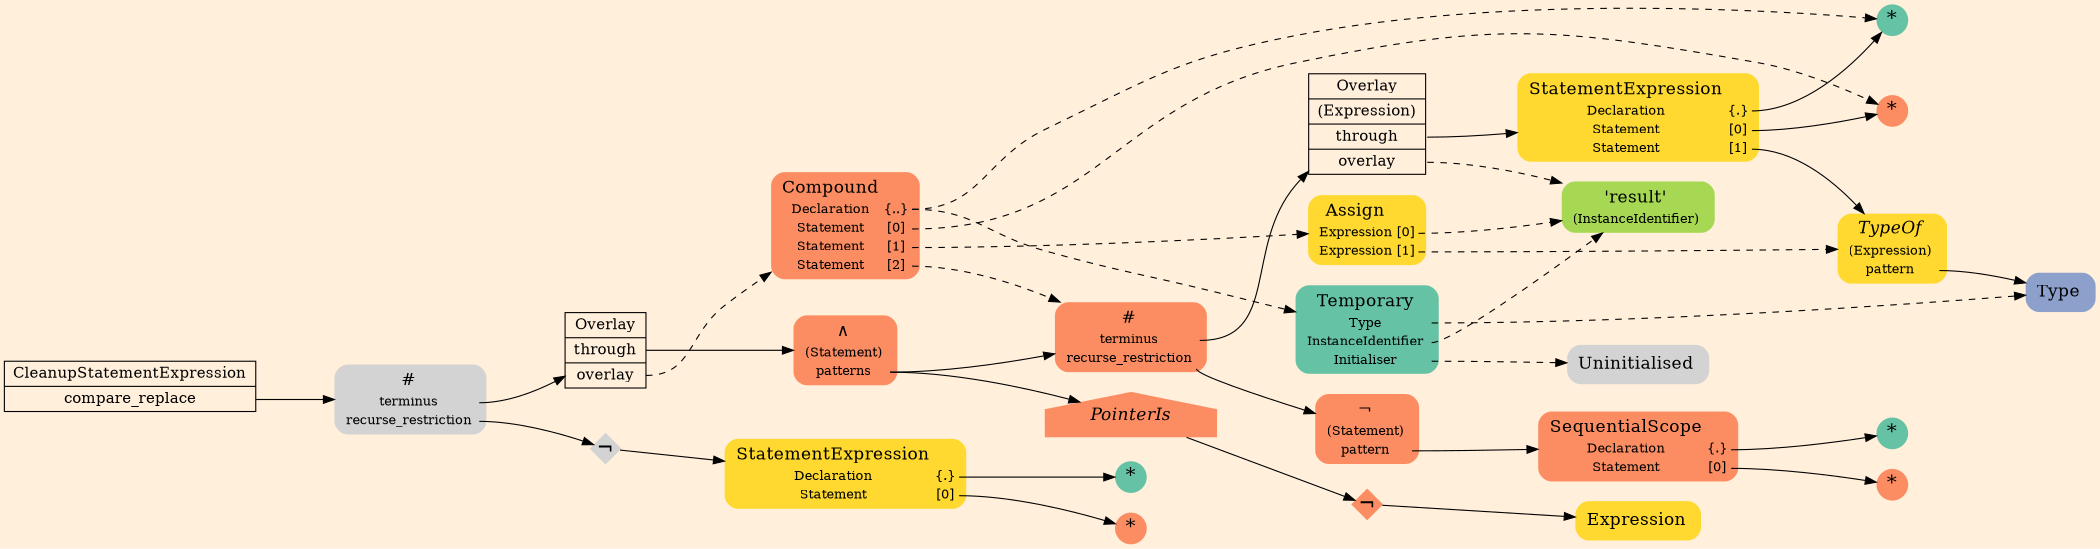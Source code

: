 digraph Inferno {
graph [
rankdir = "LR"
ranksep = 1.0
size = "14,20"
bgcolor = antiquewhite1
color = black
fontcolor = black
];
node [
];
"CR#P47-0" [
shape = "record"
fillcolor = antiquewhite1
label = "<fixed> CleanupStatementExpression | <port0> compare_replace"
style = "filled"
fontsize = "14"
color = black
fontcolor = black
];
"#B-5-0" [
shape = "plaintext"
label = <<TABLE BORDER="0" CELLBORDER="0" CELLSPACING="0">
 <TR>
  <TD><FONT POINT-SIZE="16.0">#</FONT></TD>
  <TD></TD>
 </TR>
 <TR>
  <TD>terminus</TD>
  <TD PORT="port0"></TD>
 </TR>
 <TR>
  <TD>recurse_restriction</TD>
  <TD PORT="port1"></TD>
 </TR>
</TABLE>>
style = "rounded,filled"
fontsize = "12"
];
"#B-3-6" [
shape = "record"
fillcolor = antiquewhite1
label = "<fixed> Overlay | <port0> through | <port1> overlay"
style = "filled"
fontsize = "14"
color = black
fontcolor = black
];
"#B-2-825" [
shape = "plaintext"
fillcolor = "/set28/2"
label = <<TABLE BORDER="0" CELLBORDER="0" CELLSPACING="0">
 <TR>
  <TD><FONT POINT-SIZE="16.0">∧</FONT></TD>
  <TD></TD>
 </TR>
 <TR>
  <TD>(Statement)</TD>
  <TD PORT="port0"></TD>
 </TR>
 <TR>
  <TD>patterns</TD>
  <TD PORT="port1"></TD>
 </TR>
</TABLE>>
style = "rounded,filled"
fontsize = "12"
];
"#B-2-829" [
shape = "plaintext"
fillcolor = "/set28/2"
label = <<TABLE BORDER="0" CELLBORDER="0" CELLSPACING="0">
 <TR>
  <TD><FONT POINT-SIZE="16.0">#</FONT></TD>
  <TD></TD>
 </TR>
 <TR>
  <TD>terminus</TD>
  <TD PORT="port0"></TD>
 </TR>
 <TR>
  <TD>recurse_restriction</TD>
  <TD PORT="port1"></TD>
 </TR>
</TABLE>>
style = "rounded,filled"
fontsize = "12"
];
"#B-2-844" [
shape = "record"
fillcolor = antiquewhite1
label = "<fixed> Overlay | <port0> (Expression) | <port1> through | <port2> overlay"
style = "filled"
fontsize = "14"
color = black
fontcolor = black
];
"#B-2-834" [
shape = "plaintext"
fillcolor = "/set28/6"
label = <<TABLE BORDER="0" CELLBORDER="0" CELLSPACING="0">
 <TR>
  <TD><FONT POINT-SIZE="16.0">StatementExpression</FONT></TD>
  <TD></TD>
 </TR>
 <TR>
  <TD>Declaration</TD>
  <TD PORT="port0">{.}</TD>
 </TR>
 <TR>
  <TD>Statement</TD>
  <TD PORT="port1">[0]</TD>
 </TR>
 <TR>
  <TD>Statement</TD>
  <TD PORT="port2">[1]</TD>
 </TR>
</TABLE>>
style = "rounded,filled"
fontsize = "12"
];
"#B-2-839" [
shape = "circle"
fillcolor = "/set28/1"
label = <*>
style = "filled"
fontsize = "18"
penwidth = 0.0
fixedsize = true
width = 0.4
height = 0.4
];
"#B-2-838" [
shape = "circle"
fillcolor = "/set28/2"
label = <*>
style = "filled"
fontsize = "18"
penwidth = 0.0
fixedsize = true
width = 0.4
height = 0.4
];
"#B-2-841" [
shape = "plaintext"
fillcolor = "/set28/6"
label = <<TABLE BORDER="0" CELLBORDER="0" CELLSPACING="0">
 <TR>
  <TD><FONT POINT-SIZE="16.0"><I>TypeOf</I></FONT></TD>
  <TD></TD>
 </TR>
 <TR>
  <TD>(Expression)</TD>
  <TD PORT="port0"></TD>
 </TR>
 <TR>
  <TD>pattern</TD>
  <TD PORT="port1"></TD>
 </TR>
</TABLE>>
style = "rounded,filled"
fontsize = "12"
];
"#B-2-845" [
shape = "plaintext"
fillcolor = "/set28/3"
label = <<TABLE BORDER="0" CELLBORDER="0" CELLSPACING="0">
 <TR>
  <TD><FONT POINT-SIZE="16.0">Type</FONT></TD>
  <TD></TD>
 </TR>
</TABLE>>
style = "rounded,filled"
fontsize = "12"
];
"#B-2-842" [
shape = "plaintext"
fillcolor = "/set28/5"
label = <<TABLE BORDER="0" CELLBORDER="0" CELLSPACING="0">
 <TR>
  <TD><FONT POINT-SIZE="16.0">'result'</FONT></TD>
  <TD></TD>
 </TR>
 <TR>
  <TD>(InstanceIdentifier)</TD>
  <TD PORT="port0"></TD>
 </TR>
</TABLE>>
style = "rounded,filled"
fontsize = "12"
];
"#B-2-830" [
shape = "plaintext"
fillcolor = "/set28/2"
label = <<TABLE BORDER="0" CELLBORDER="0" CELLSPACING="0">
 <TR>
  <TD><FONT POINT-SIZE="16.0">¬</FONT></TD>
  <TD></TD>
 </TR>
 <TR>
  <TD>(Statement)</TD>
  <TD PORT="port0"></TD>
 </TR>
 <TR>
  <TD>pattern</TD>
  <TD PORT="port1"></TD>
 </TR>
</TABLE>>
style = "rounded,filled"
fontsize = "12"
];
"#B-2-831" [
shape = "plaintext"
fillcolor = "/set28/2"
label = <<TABLE BORDER="0" CELLBORDER="0" CELLSPACING="0">
 <TR>
  <TD><FONT POINT-SIZE="16.0">SequentialScope</FONT></TD>
  <TD></TD>
 </TR>
 <TR>
  <TD>Declaration</TD>
  <TD PORT="port0">{.}</TD>
 </TR>
 <TR>
  <TD>Statement</TD>
  <TD PORT="port1">[0]</TD>
 </TR>
</TABLE>>
style = "rounded,filled"
fontsize = "12"
];
"#B-2-832" [
shape = "circle"
fillcolor = "/set28/1"
label = <*>
style = "filled"
fontsize = "18"
penwidth = 0.0
fixedsize = true
width = 0.4
height = 0.4
];
"#B-2-833" [
shape = "circle"
fillcolor = "/set28/2"
label = <*>
style = "filled"
fontsize = "18"
penwidth = 0.0
fixedsize = true
width = 0.4
height = 0.4
];
"#B-2-826" [
shape = "house"
fillcolor = "/set28/2"
label = <<I>PointerIs</I>>
style = "filled"
fontsize = "16"
penwidth = 0.0
];
"#B-2-827" [
shape = "diamond"
fillcolor = "/set28/2"
label = <¬>
style = "filled"
fontsize = "18"
penwidth = 0.0
fixedsize = true
width = 0.4
height = 0.4
];
"#B-2-828" [
shape = "plaintext"
fillcolor = "/set28/6"
label = <<TABLE BORDER="0" CELLBORDER="0" CELLSPACING="0">
 <TR>
  <TD><FONT POINT-SIZE="16.0">Expression</FONT></TD>
  <TD></TD>
 </TR>
</TABLE>>
style = "rounded,filled"
fontsize = "12"
];
"#B-2-835" [
shape = "plaintext"
fillcolor = "/set28/2"
label = <<TABLE BORDER="0" CELLBORDER="0" CELLSPACING="0">
 <TR>
  <TD><FONT POINT-SIZE="16.0">Compound</FONT></TD>
  <TD></TD>
 </TR>
 <TR>
  <TD>Declaration</TD>
  <TD PORT="port0">{..}</TD>
 </TR>
 <TR>
  <TD>Statement</TD>
  <TD PORT="port1">[0]</TD>
 </TR>
 <TR>
  <TD>Statement</TD>
  <TD PORT="port2">[1]</TD>
 </TR>
 <TR>
  <TD>Statement</TD>
  <TD PORT="port3">[2]</TD>
 </TR>
</TABLE>>
style = "rounded,filled"
fontsize = "12"
];
"#B-2-840" [
shape = "plaintext"
fillcolor = "/set28/1"
label = <<TABLE BORDER="0" CELLBORDER="0" CELLSPACING="0">
 <TR>
  <TD><FONT POINT-SIZE="16.0">Temporary</FONT></TD>
  <TD></TD>
 </TR>
 <TR>
  <TD>Type</TD>
  <TD PORT="port0"></TD>
 </TR>
 <TR>
  <TD>InstanceIdentifier</TD>
  <TD PORT="port1"></TD>
 </TR>
 <TR>
  <TD>Initialiser</TD>
  <TD PORT="port2"></TD>
 </TR>
</TABLE>>
style = "rounded,filled"
fontsize = "12"
];
"#B-2-848" [
shape = "plaintext"
label = <<TABLE BORDER="0" CELLBORDER="0" CELLSPACING="0">
 <TR>
  <TD><FONT POINT-SIZE="16.0">Uninitialised</FONT></TD>
  <TD></TD>
 </TR>
</TABLE>>
style = "rounded,filled"
fontsize = "12"
];
"#B-2-843" [
shape = "plaintext"
fillcolor = "/set28/6"
label = <<TABLE BORDER="0" CELLBORDER="0" CELLSPACING="0">
 <TR>
  <TD><FONT POINT-SIZE="16.0">Assign</FONT></TD>
  <TD></TD>
 </TR>
 <TR>
  <TD>Expression</TD>
  <TD PORT="port0">[0]</TD>
 </TR>
 <TR>
  <TD>Expression</TD>
  <TD PORT="port1">[1]</TD>
 </TR>
</TABLE>>
style = "rounded,filled"
fontsize = "12"
];
"#B-2-823" [
shape = "diamond"
label = <¬>
style = "filled"
fontsize = "18"
penwidth = 0.0
fixedsize = true
width = 0.4
height = 0.4
];
"#B-2-824" [
shape = "plaintext"
fillcolor = "/set28/6"
label = <<TABLE BORDER="0" CELLBORDER="0" CELLSPACING="0">
 <TR>
  <TD><FONT POINT-SIZE="16.0">StatementExpression</FONT></TD>
  <TD></TD>
 </TR>
 <TR>
  <TD>Declaration</TD>
  <TD PORT="port0">{.}</TD>
 </TR>
 <TR>
  <TD>Statement</TD>
  <TD PORT="port1">[0]</TD>
 </TR>
</TABLE>>
style = "rounded,filled"
fontsize = "12"
];
"#B-2-846" [
shape = "circle"
fillcolor = "/set28/1"
label = <*>
style = "filled"
fontsize = "18"
penwidth = 0.0
fixedsize = true
width = 0.4
height = 0.4
];
"#B-2-847" [
shape = "circle"
fillcolor = "/set28/2"
label = <*>
style = "filled"
fontsize = "18"
penwidth = 0.0
fixedsize = true
width = 0.4
height = 0.4
];
"CR#P47-0":port0 -> "#B-5-0" [style="solid"
color = black
fontcolor = black
];
"#B-5-0":port0 -> "#B-3-6" [style="solid"
color = black
fontcolor = black
];
"#B-5-0":port1 -> "#B-2-823" [style="solid"
color = black
fontcolor = black
];
"#B-3-6":port0 -> "#B-2-825" [style="solid"
color = black
fontcolor = black
];
"#B-3-6":port1 -> "#B-2-835" [style="dashed"
color = black
fontcolor = black
];
"#B-2-825":port1 -> "#B-2-829" [style="solid"
color = black
fontcolor = black
];
"#B-2-825":port1 -> "#B-2-826" [style="solid"
color = black
fontcolor = black
];
"#B-2-829":port0 -> "#B-2-844" [style="solid"
color = black
fontcolor = black
];
"#B-2-829":port1 -> "#B-2-830" [style="solid"
color = black
fontcolor = black
];
"#B-2-844":port1 -> "#B-2-834" [style="solid"
color = black
fontcolor = black
];
"#B-2-844":port2 -> "#B-2-842" [style="dashed"
color = black
fontcolor = black
];
"#B-2-834":port0 -> "#B-2-839" [style="solid"
color = black
fontcolor = black
];
"#B-2-834":port1 -> "#B-2-838" [style="solid"
color = black
fontcolor = black
];
"#B-2-834":port2 -> "#B-2-841" [style="solid"
color = black
fontcolor = black
];
"#B-2-841":port1 -> "#B-2-845" [style="solid"
color = black
fontcolor = black
];
"#B-2-830":port1 -> "#B-2-831" [style="solid"
color = black
fontcolor = black
];
"#B-2-831":port0 -> "#B-2-832" [style="solid"
color = black
fontcolor = black
];
"#B-2-831":port1 -> "#B-2-833" [style="solid"
color = black
fontcolor = black
];
"#B-2-826" -> "#B-2-827" [style="solid"
color = black
fontcolor = black
];
"#B-2-827" -> "#B-2-828" [style="solid"
color = black
fontcolor = black
];
"#B-2-835":port0 -> "#B-2-839" [style="dashed"
color = black
fontcolor = black
];
"#B-2-835":port0 -> "#B-2-840" [style="dashed"
color = black
fontcolor = black
];
"#B-2-835":port1 -> "#B-2-838" [style="dashed"
color = black
fontcolor = black
];
"#B-2-835":port2 -> "#B-2-843" [style="dashed"
color = black
fontcolor = black
];
"#B-2-835":port3 -> "#B-2-829" [style="dashed"
color = black
fontcolor = black
];
"#B-2-840":port0 -> "#B-2-845" [style="dashed"
color = black
fontcolor = black
];
"#B-2-840":port1 -> "#B-2-842" [style="dashed"
color = black
fontcolor = black
];
"#B-2-840":port2 -> "#B-2-848" [style="dashed"
color = black
fontcolor = black
];
"#B-2-843":port0 -> "#B-2-842" [style="dashed"
color = black
fontcolor = black
];
"#B-2-843":port1 -> "#B-2-841" [style="dashed"
color = black
fontcolor = black
];
"#B-2-823" -> "#B-2-824" [style="solid"
color = black
fontcolor = black
];
"#B-2-824":port0 -> "#B-2-846" [style="solid"
color = black
fontcolor = black
];
"#B-2-824":port1 -> "#B-2-847" [style="solid"
color = black
fontcolor = black
];
}
